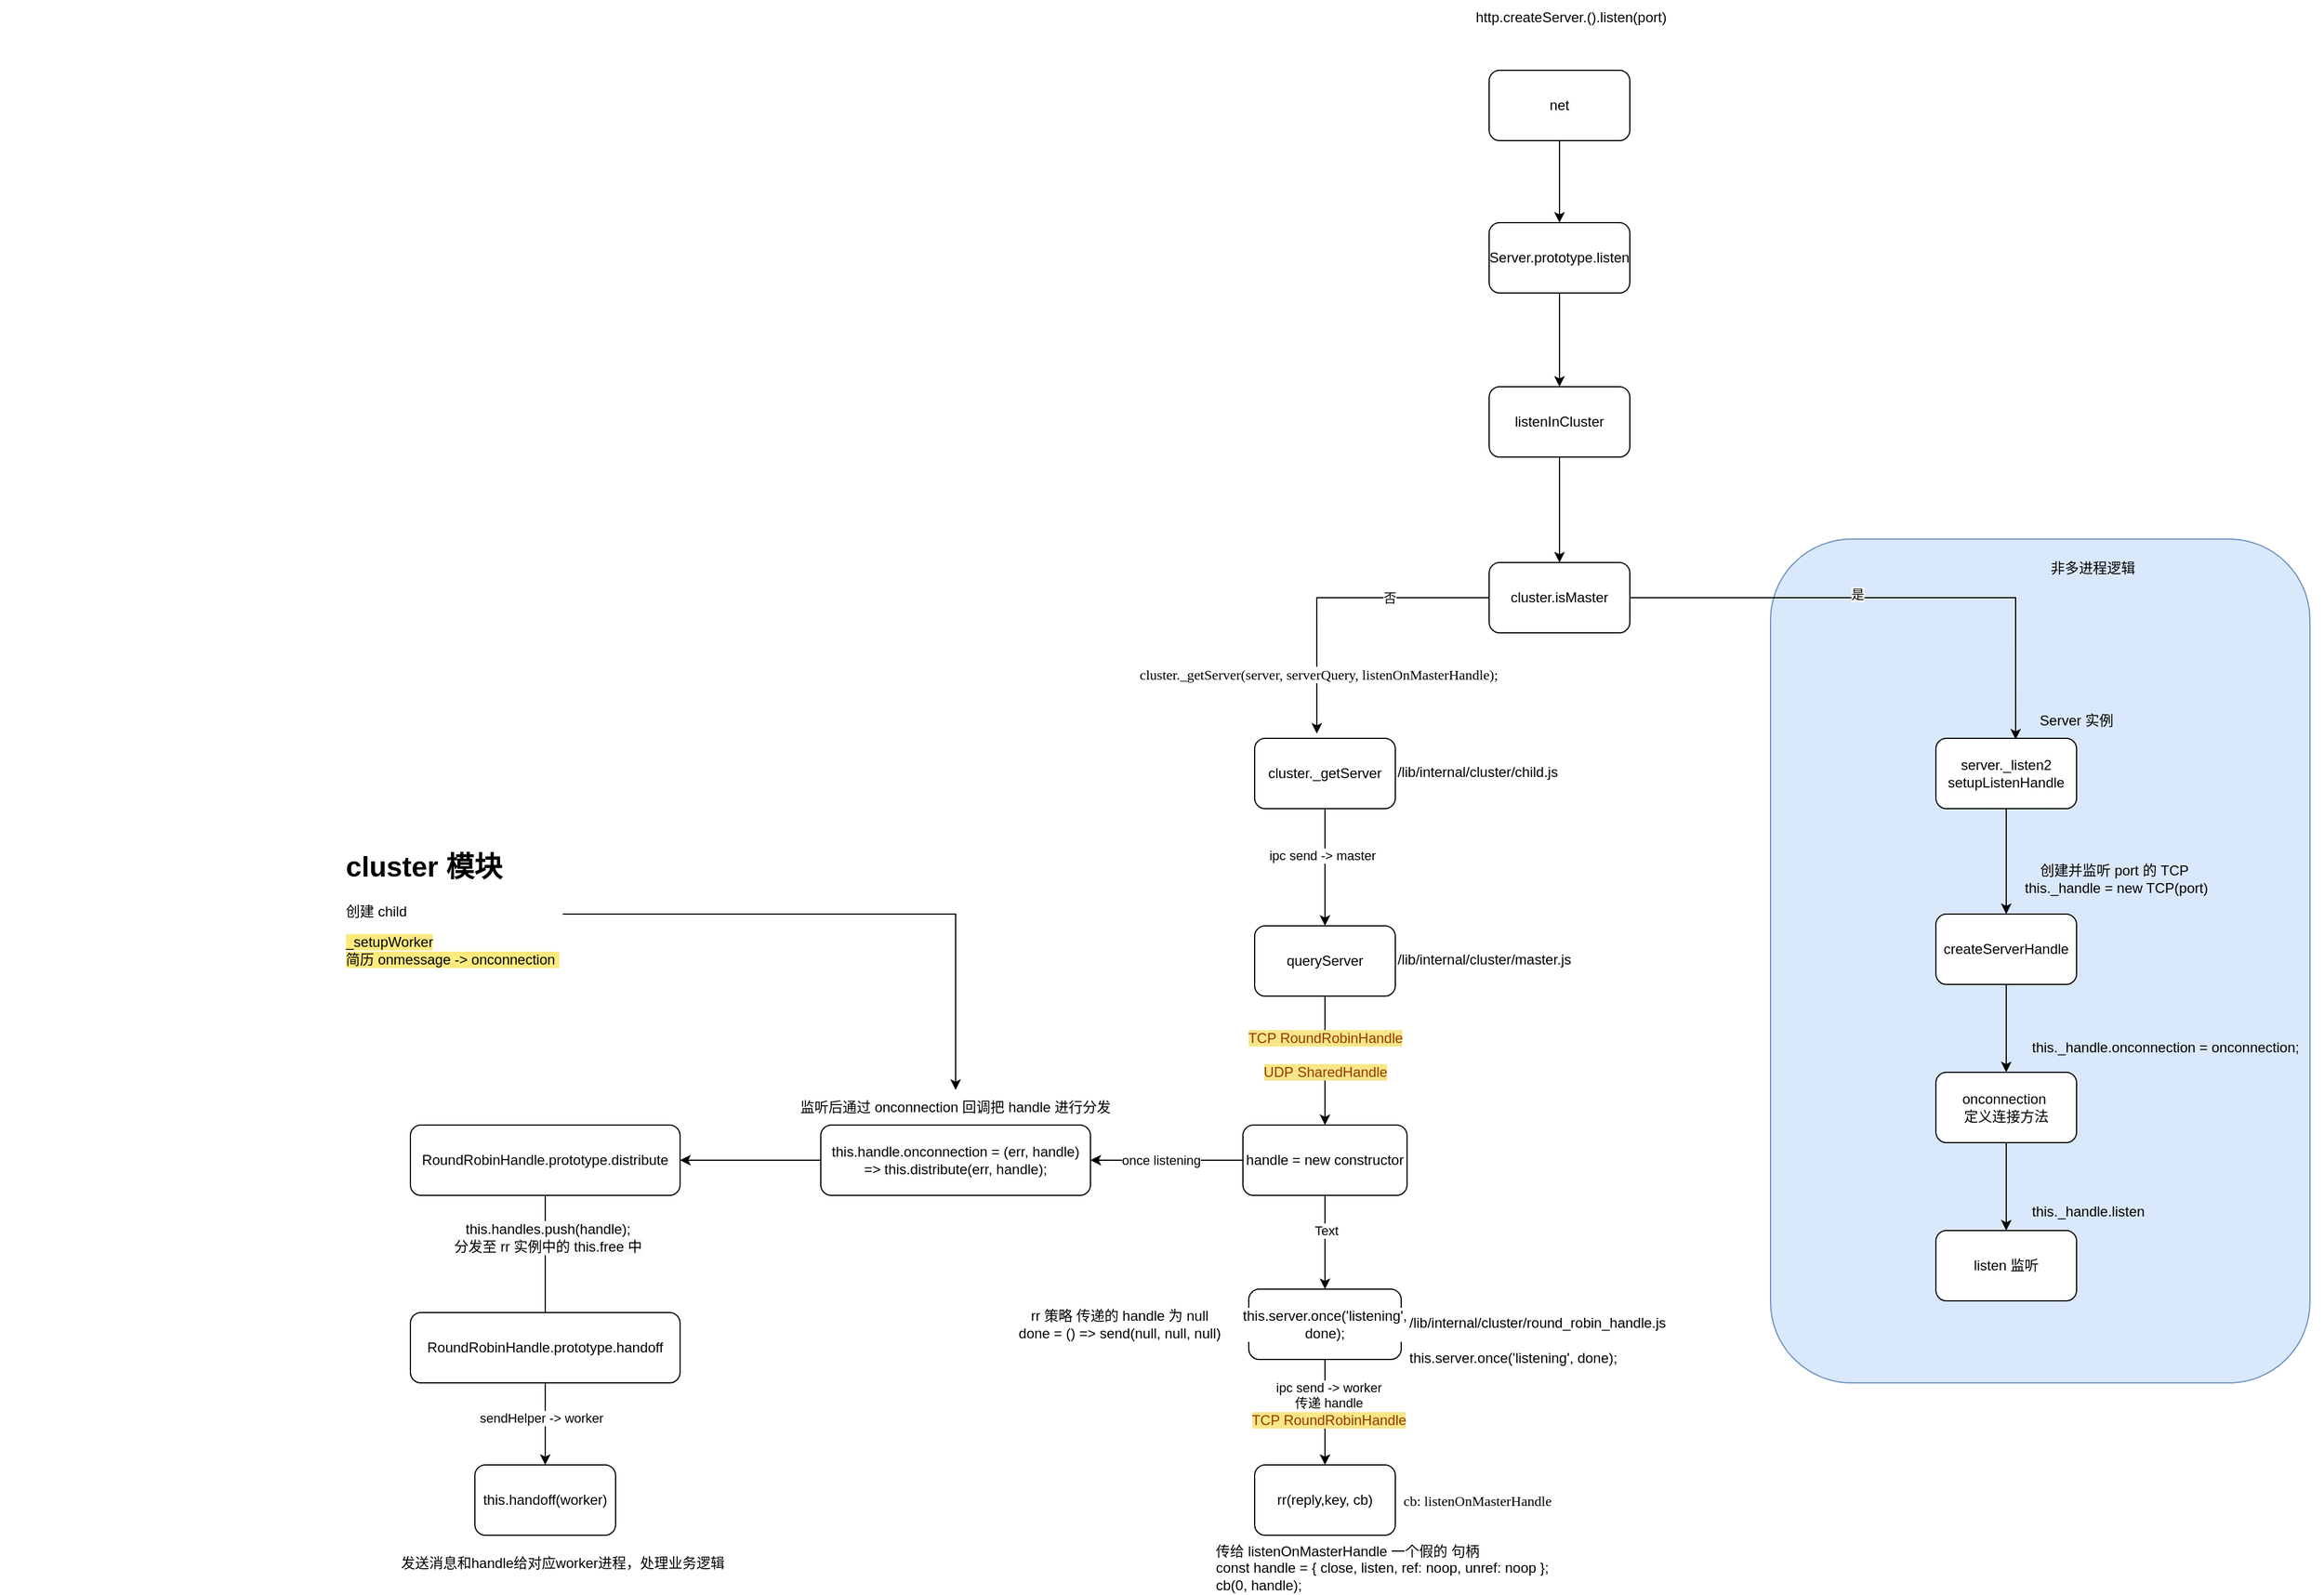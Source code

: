 <mxfile version="15.8.3" type="github">
  <diagram id="grIwNT-S6jc2hFTfyJrn" name="第 1 页">
    <mxGraphModel dx="2249" dy="762" grid="1" gridSize="10" guides="1" tooltips="1" connect="1" arrows="1" fold="1" page="1" pageScale="1" pageWidth="827" pageHeight="1169" math="0" shadow="0">
      <root>
        <mxCell id="0" />
        <mxCell id="1" parent="0" />
        <mxCell id="RpR4dFwPDh6r1DV2Svan-9" value="" style="rounded=1;whiteSpace=wrap;html=1;fillColor=#dae8fc;strokeColor=#6c8ebf;" vertex="1" parent="1">
          <mxGeometry x="420" y="490" width="460" height="720" as="geometry" />
        </mxCell>
        <mxCell id="lgjimfyzY3b7WuhTQ_To-17" style="edgeStyle=orthogonalEdgeStyle;rounded=0;orthogonalLoop=1;jettySize=auto;html=1;entryX=0.5;entryY=0;entryDx=0;entryDy=0;" parent="1" source="lgjimfyzY3b7WuhTQ_To-1" target="lgjimfyzY3b7WuhTQ_To-2" edge="1">
          <mxGeometry relative="1" as="geometry" />
        </mxCell>
        <mxCell id="lgjimfyzY3b7WuhTQ_To-1" value="net" style="rounded=1;whiteSpace=wrap;html=1;" parent="1" vertex="1">
          <mxGeometry x="180" y="90" width="120" height="60" as="geometry" />
        </mxCell>
        <mxCell id="lgjimfyzY3b7WuhTQ_To-18" style="edgeStyle=orthogonalEdgeStyle;rounded=0;orthogonalLoop=1;jettySize=auto;html=1;entryX=0.5;entryY=0;entryDx=0;entryDy=0;" parent="1" source="lgjimfyzY3b7WuhTQ_To-2" target="lgjimfyzY3b7WuhTQ_To-3" edge="1">
          <mxGeometry relative="1" as="geometry" />
        </mxCell>
        <mxCell id="lgjimfyzY3b7WuhTQ_To-2" value="Server.prototype.listen" style="rounded=1;whiteSpace=wrap;html=1;" parent="1" vertex="1">
          <mxGeometry x="180" y="220" width="120" height="60" as="geometry" />
        </mxCell>
        <mxCell id="lgjimfyzY3b7WuhTQ_To-19" style="edgeStyle=orthogonalEdgeStyle;rounded=0;orthogonalLoop=1;jettySize=auto;html=1;entryX=0.5;entryY=0;entryDx=0;entryDy=0;" parent="1" source="lgjimfyzY3b7WuhTQ_To-3" target="lgjimfyzY3b7WuhTQ_To-4" edge="1">
          <mxGeometry relative="1" as="geometry" />
        </mxCell>
        <mxCell id="lgjimfyzY3b7WuhTQ_To-3" value="listenInCluster" style="rounded=1;whiteSpace=wrap;html=1;" parent="1" vertex="1">
          <mxGeometry x="180" y="360" width="120" height="60" as="geometry" />
        </mxCell>
        <mxCell id="lgjimfyzY3b7WuhTQ_To-13" style="edgeStyle=orthogonalEdgeStyle;rounded=0;orthogonalLoop=1;jettySize=auto;html=1;entryX=0.567;entryY=0.017;entryDx=0;entryDy=0;entryPerimeter=0;" parent="1" source="lgjimfyzY3b7WuhTQ_To-4" target="lgjimfyzY3b7WuhTQ_To-6" edge="1">
          <mxGeometry relative="1" as="geometry" />
        </mxCell>
        <mxCell id="lgjimfyzY3b7WuhTQ_To-14" value="是" style="edgeLabel;html=1;align=center;verticalAlign=middle;resizable=0;points=[];" parent="lgjimfyzY3b7WuhTQ_To-13" vertex="1" connectable="0">
          <mxGeometry x="-0.14" y="3" relative="1" as="geometry">
            <mxPoint as="offset" />
          </mxGeometry>
        </mxCell>
        <mxCell id="lgjimfyzY3b7WuhTQ_To-15" style="edgeStyle=orthogonalEdgeStyle;rounded=0;orthogonalLoop=1;jettySize=auto;html=1;entryX=0.442;entryY=-0.067;entryDx=0;entryDy=0;entryPerimeter=0;" parent="1" source="lgjimfyzY3b7WuhTQ_To-4" target="lgjimfyzY3b7WuhTQ_To-7" edge="1">
          <mxGeometry relative="1" as="geometry" />
        </mxCell>
        <mxCell id="lgjimfyzY3b7WuhTQ_To-16" value="否" style="edgeLabel;html=1;align=center;verticalAlign=middle;resizable=0;points=[];" parent="lgjimfyzY3b7WuhTQ_To-15" vertex="1" connectable="0">
          <mxGeometry x="-0.354" relative="1" as="geometry">
            <mxPoint as="offset" />
          </mxGeometry>
        </mxCell>
        <mxCell id="lgjimfyzY3b7WuhTQ_To-4" value="cluster.isMaster" style="rounded=1;whiteSpace=wrap;html=1;" parent="1" vertex="1">
          <mxGeometry x="180" y="510" width="120" height="60" as="geometry" />
        </mxCell>
        <mxCell id="lgjimfyzY3b7WuhTQ_To-20" style="edgeStyle=orthogonalEdgeStyle;rounded=0;orthogonalLoop=1;jettySize=auto;html=1;entryX=0.5;entryY=0;entryDx=0;entryDy=0;" parent="1" source="lgjimfyzY3b7WuhTQ_To-6" target="lgjimfyzY3b7WuhTQ_To-10" edge="1">
          <mxGeometry relative="1" as="geometry" />
        </mxCell>
        <mxCell id="lgjimfyzY3b7WuhTQ_To-6" value="server._listen2&lt;br&gt;setupListenHandle" style="rounded=1;whiteSpace=wrap;html=1;" parent="1" vertex="1">
          <mxGeometry x="561" y="660" width="120" height="60" as="geometry" />
        </mxCell>
        <mxCell id="lgjimfyzY3b7WuhTQ_To-26" style="edgeStyle=orthogonalEdgeStyle;rounded=0;orthogonalLoop=1;jettySize=auto;html=1;entryX=0.5;entryY=0;entryDx=0;entryDy=0;fontColor=#000000;" parent="1" source="lgjimfyzY3b7WuhTQ_To-7" target="lgjimfyzY3b7WuhTQ_To-25" edge="1">
          <mxGeometry relative="1" as="geometry" />
        </mxCell>
        <mxCell id="lgjimfyzY3b7WuhTQ_To-27" value="ipc send -&amp;gt; master&amp;nbsp;" style="edgeLabel;html=1;align=center;verticalAlign=middle;resizable=0;points=[];fontColor=#000000;" parent="lgjimfyzY3b7WuhTQ_To-26" vertex="1" connectable="0">
          <mxGeometry x="-0.2" y="-1" relative="1" as="geometry">
            <mxPoint as="offset" />
          </mxGeometry>
        </mxCell>
        <mxCell id="lgjimfyzY3b7WuhTQ_To-7" value="cluster._getServer" style="rounded=1;whiteSpace=wrap;html=1;" parent="1" vertex="1">
          <mxGeometry x="-20" y="660" width="120" height="60" as="geometry" />
        </mxCell>
        <mxCell id="lgjimfyzY3b7WuhTQ_To-8" value="http.createServer.().listen(port)" style="text;html=1;strokeColor=none;fillColor=none;align=center;verticalAlign=middle;whiteSpace=wrap;rounded=0;" parent="1" vertex="1">
          <mxGeometry x="160" y="30" width="180" height="30" as="geometry" />
        </mxCell>
        <mxCell id="RpR4dFwPDh6r1DV2Svan-2" style="edgeStyle=orthogonalEdgeStyle;rounded=0;orthogonalLoop=1;jettySize=auto;html=1;entryX=0.5;entryY=0;entryDx=0;entryDy=0;" edge="1" parent="1" source="lgjimfyzY3b7WuhTQ_To-10" target="RpR4dFwPDh6r1DV2Svan-1">
          <mxGeometry relative="1" as="geometry" />
        </mxCell>
        <mxCell id="lgjimfyzY3b7WuhTQ_To-10" value="createServerHandle" style="rounded=1;whiteSpace=wrap;html=1;" parent="1" vertex="1">
          <mxGeometry x="561" y="810" width="120" height="60" as="geometry" />
        </mxCell>
        <mxCell id="lgjimfyzY3b7WuhTQ_To-11" value="创建并监听 port 的 TCP&amp;nbsp; &lt;br&gt;this._handle = new TCP(port)" style="text;html=1;strokeColor=none;fillColor=none;align=center;verticalAlign=middle;whiteSpace=wrap;rounded=0;" parent="1" vertex="1">
          <mxGeometry x="630" y="760" width="170" height="40" as="geometry" />
        </mxCell>
        <mxCell id="lgjimfyzY3b7WuhTQ_To-12" value="Server 实例" style="text;html=1;strokeColor=none;fillColor=none;align=center;verticalAlign=middle;whiteSpace=wrap;rounded=0;" parent="1" vertex="1">
          <mxGeometry x="641" y="630" width="80" height="30" as="geometry" />
        </mxCell>
        <mxCell id="lgjimfyzY3b7WuhTQ_To-22" value="&lt;pre style=&quot;font-family: &amp;#34;fira code&amp;#34; ; font-size: 9pt&quot;&gt;&lt;span style=&quot;background-color: rgb(255 , 255 , 255)&quot;&gt;cluster._getServer(server, serverQuery, listenOnMasterHandle&lt;/span&gt;&lt;span style=&quot;background-color: rgb(255 , 255 , 255)&quot;&gt;);&lt;/span&gt;&lt;span style=&quot;color: rgb(137 , 221 , 255) ; background-color: rgb(38 , 50 , 56)&quot;&gt;&lt;br&gt;&lt;/span&gt;&lt;/pre&gt;" style="text;whiteSpace=wrap;html=1;" parent="1" vertex="1">
          <mxGeometry x="-120" y="580" width="380" height="50" as="geometry" />
        </mxCell>
        <mxCell id="lgjimfyzY3b7WuhTQ_To-23" value="/lib/internal/cluster/child.js" style="text;whiteSpace=wrap;html=1;fontColor=#000000;" parent="1" vertex="1">
          <mxGeometry x="100" y="675" width="160" height="30" as="geometry" />
        </mxCell>
        <mxCell id="lgjimfyzY3b7WuhTQ_To-30" style="edgeStyle=orthogonalEdgeStyle;rounded=0;orthogonalLoop=1;jettySize=auto;html=1;entryX=0.5;entryY=0;entryDx=0;entryDy=0;fontColor=#000000;" parent="1" source="lgjimfyzY3b7WuhTQ_To-25" target="lgjimfyzY3b7WuhTQ_To-29" edge="1">
          <mxGeometry relative="1" as="geometry" />
        </mxCell>
        <mxCell id="lgjimfyzY3b7WuhTQ_To-31" value="&lt;span style=&quot;color: rgb(149 , 56 , 0) ; font-family: , , &amp;#34;sf mono&amp;#34; , &amp;#34;menlo&amp;#34; , &amp;#34;consolas&amp;#34; , &amp;#34;liberation mono&amp;#34; , monospace ; font-size: 12px ; background-color: rgb(248 , 230 , 136)&quot;&gt;TCP RoundRobinHandle&lt;br&gt;&lt;br&gt;UDP&amp;nbsp;&lt;/span&gt;&lt;span style=&quot;color: rgb(149 , 56 , 0) ; font-family: , , &amp;#34;sf mono&amp;#34; , &amp;#34;menlo&amp;#34; , &amp;#34;consolas&amp;#34; , &amp;#34;liberation mono&amp;#34; , monospace ; font-size: 12px ; background-color: rgb(248 , 230 , 136)&quot;&gt;SharedHandle&lt;/span&gt;&lt;span style=&quot;color: rgb(149 , 56 , 0) ; font-family: , , &amp;#34;sf mono&amp;#34; , &amp;#34;menlo&amp;#34; , &amp;#34;consolas&amp;#34; , &amp;#34;liberation mono&amp;#34; , monospace ; font-size: 12px ; background-color: rgb(248 , 230 , 136)&quot;&gt;&lt;br&gt;&lt;/span&gt;" style="edgeLabel;html=1;align=center;verticalAlign=middle;resizable=0;points=[];fontColor=#000000;" parent="lgjimfyzY3b7WuhTQ_To-30" vertex="1" connectable="0">
          <mxGeometry x="-0.291" y="-2" relative="1" as="geometry">
            <mxPoint x="2" y="11" as="offset" />
          </mxGeometry>
        </mxCell>
        <mxCell id="lgjimfyzY3b7WuhTQ_To-25" value="queryServer" style="rounded=1;whiteSpace=wrap;html=1;labelBackgroundColor=#FFFFFF;fontColor=#000000;" parent="1" vertex="1">
          <mxGeometry x="-20" y="820" width="120" height="60" as="geometry" />
        </mxCell>
        <mxCell id="lgjimfyzY3b7WuhTQ_To-28" value="/lib/internal/cluster/master.js" style="text;whiteSpace=wrap;html=1;fontColor=#000000;" parent="1" vertex="1">
          <mxGeometry x="100" y="835" width="170" height="30" as="geometry" />
        </mxCell>
        <mxCell id="lgjimfyzY3b7WuhTQ_To-52" style="edgeStyle=orthogonalEdgeStyle;rounded=0;orthogonalLoop=1;jettySize=auto;html=1;entryX=0.5;entryY=0;entryDx=0;entryDy=0;fontColor=#000000;" parent="1" source="lgjimfyzY3b7WuhTQ_To-29" target="lgjimfyzY3b7WuhTQ_To-50" edge="1">
          <mxGeometry relative="1" as="geometry" />
        </mxCell>
        <mxCell id="lgjimfyzY3b7WuhTQ_To-53" value="Text" style="edgeLabel;html=1;align=center;verticalAlign=middle;resizable=0;points=[];fontColor=#000000;" parent="lgjimfyzY3b7WuhTQ_To-52" vertex="1" connectable="0">
          <mxGeometry x="-0.25" y="1" relative="1" as="geometry">
            <mxPoint as="offset" />
          </mxGeometry>
        </mxCell>
        <mxCell id="TFFa3XyZHY26HvmLJQv9-61" style="edgeStyle=orthogonalEdgeStyle;rounded=0;orthogonalLoop=1;jettySize=auto;html=1;entryX=1;entryY=0.5;entryDx=0;entryDy=0;fontFamily=Helvetica;fontColor=#000000;" parent="1" source="lgjimfyzY3b7WuhTQ_To-29" target="TFFa3XyZHY26HvmLJQv9-57" edge="1">
          <mxGeometry relative="1" as="geometry" />
        </mxCell>
        <mxCell id="lgjimfyzY3b7WuhTQ_To-29" value="handle = new constructor" style="rounded=1;whiteSpace=wrap;html=1;labelBackgroundColor=#FFFFFF;fontColor=#000000;" parent="1" vertex="1">
          <mxGeometry x="-30" y="990" width="140" height="60" as="geometry" />
        </mxCell>
        <mxCell id="lgjimfyzY3b7WuhTQ_To-59" style="edgeStyle=orthogonalEdgeStyle;rounded=0;orthogonalLoop=1;jettySize=auto;html=1;entryX=0.5;entryY=0;entryDx=0;entryDy=0;fontColor=#000000;" parent="1" source="lgjimfyzY3b7WuhTQ_To-50" target="lgjimfyzY3b7WuhTQ_To-58" edge="1">
          <mxGeometry relative="1" as="geometry" />
        </mxCell>
        <mxCell id="lgjimfyzY3b7WuhTQ_To-50" value="this.server.once(&#39;listening&#39;, done);" style="rounded=1;whiteSpace=wrap;html=1;labelBackgroundColor=#FFFFFF;fontColor=#000000;" parent="1" vertex="1">
          <mxGeometry x="-25" y="1130" width="130" height="60" as="geometry" />
        </mxCell>
        <mxCell id="lgjimfyzY3b7WuhTQ_To-58" value="rr(reply,key, cb)" style="rounded=1;whiteSpace=wrap;html=1;labelBackgroundColor=#FFFFFF;fontColor=#000000;" parent="1" vertex="1">
          <mxGeometry x="-20" y="1280" width="120" height="60" as="geometry" />
        </mxCell>
        <mxCell id="TFFa3XyZHY26HvmLJQv9-2" value="ipc send -&amp;gt; worker&lt;br&gt;传递 handle&lt;br&gt;&lt;span style=&quot;color: rgb(149 , 56 , 0) ; font-size: 12px ; background-color: rgb(248 , 230 , 136)&quot;&gt;TCP RoundRobinHandle&lt;/span&gt;" style="edgeLabel;html=1;align=center;verticalAlign=middle;resizable=0;points=[];fontColor=#000000;" parent="1" vertex="1" connectable="0">
          <mxGeometry x="70" y="1090" as="geometry">
            <mxPoint x="-27" y="138" as="offset" />
          </mxGeometry>
        </mxCell>
        <mxCell id="TFFa3XyZHY26HvmLJQv9-4" value="/lib/internal/cluster/round_robin_handle.js" style="text;whiteSpace=wrap;html=1;fontFamily=Helvetica;fontColor=#000000;" parent="1" vertex="1">
          <mxGeometry x="110" y="1145" width="240" height="30" as="geometry" />
        </mxCell>
        <mxCell id="TFFa3XyZHY26HvmLJQv9-5" value="rr 策略 传递的 handle 为 null&lt;br&gt;done = () =&amp;gt; send(null, null, null)" style="text;html=1;strokeColor=none;fillColor=none;align=center;verticalAlign=middle;whiteSpace=wrap;rounded=0;labelBackgroundColor=#FFFFFF;fontFamily=Helvetica;fontColor=#000000;" parent="1" vertex="1">
          <mxGeometry x="-230" y="1145" width="190" height="30" as="geometry" />
        </mxCell>
        <mxCell id="TFFa3XyZHY26HvmLJQv9-6" value="&lt;pre style=&quot;color: rgb(0 , 0 , 0) ; font-size: 9pt ; font-style: normal ; font-weight: 400 ; letter-spacing: normal ; text-align: left ; text-indent: 0px ; text-transform: none ; word-spacing: 0px ; background-color: rgb(248 , 249 , 250) ; font-family: &amp;#34;fira code&amp;#34;&quot;&gt;&lt;span style=&quot;background-color: rgb(255 , 255 , 255)&quot;&gt;cb: listenOnMasterHandle&lt;/span&gt;&lt;/pre&gt;" style="text;whiteSpace=wrap;html=1;fontFamily=Helvetica;fontColor=#000000;" parent="1" vertex="1">
          <mxGeometry x="105" y="1285" width="150" height="50" as="geometry" />
        </mxCell>
        <mxCell id="TFFa3XyZHY26HvmLJQv9-40" value="传给 listenOnMasterHandle 一个假的 句柄&lt;br&gt;const handle = { close, listen, ref: noop, unref: noop };&lt;br&gt;cb(0, handle);&amp;nbsp;" style="text;whiteSpace=wrap;html=1;fontFamily=Helvetica;fontColor=#000000;" parent="1" vertex="1">
          <mxGeometry x="-55" y="1340" width="310" height="40" as="geometry" />
        </mxCell>
        <mxCell id="TFFa3XyZHY26HvmLJQv9-50" value="" style="edgeStyle=orthogonalEdgeStyle;rounded=0;orthogonalLoop=1;jettySize=auto;html=1;fontFamily=Helvetica;fontColor=#000000;" parent="1" source="TFFa3XyZHY26HvmLJQv9-51" edge="1">
          <mxGeometry relative="1" as="geometry">
            <mxPoint x="-625" y="1170" as="targetPoint" />
          </mxGeometry>
        </mxCell>
        <mxCell id="TFFa3XyZHY26HvmLJQv9-51" value="RoundRobinHandle.prototype.distribute" style="rounded=1;whiteSpace=wrap;html=1;labelBackgroundColor=#FFFFFF;fontColor=#000000;" parent="1" vertex="1">
          <mxGeometry x="-740" y="990" width="230" height="60" as="geometry" />
        </mxCell>
        <mxCell id="TFFa3XyZHY26HvmLJQv9-52" value="&lt;span style=&quot;font-size: 12px ; background-color: rgb(248 , 249 , 250)&quot;&gt;this.handles.push(handle);&lt;/span&gt;&lt;br style=&quot;font-size: 12px ; background-color: rgb(248 , 249 , 250)&quot;&gt;&lt;span style=&quot;font-size: 12px ; background-color: rgb(248 , 249 , 250)&quot;&gt;分发至 rr 实例中的 this.free 中&lt;/span&gt;" style="edgeLabel;html=1;align=center;verticalAlign=middle;resizable=0;points=[];fontColor=#000000;" parent="1" vertex="1" connectable="0">
          <mxGeometry x="-610" y="1100" as="geometry">
            <mxPoint x="-13" y="-14" as="offset" />
          </mxGeometry>
        </mxCell>
        <mxCell id="TFFa3XyZHY26HvmLJQv9-53" style="edgeStyle=orthogonalEdgeStyle;rounded=0;orthogonalLoop=1;jettySize=auto;html=1;fontFamily=Helvetica;fontColor=#000000;" parent="1" source="TFFa3XyZHY26HvmLJQv9-54" edge="1">
          <mxGeometry relative="1" as="geometry">
            <mxPoint x="-625" y="1280" as="targetPoint" />
          </mxGeometry>
        </mxCell>
        <mxCell id="TFFa3XyZHY26HvmLJQv9-54" value="RoundRobinHandle.prototype.handoff" style="rounded=1;whiteSpace=wrap;html=1;labelBackgroundColor=#FFFFFF;fontColor=#000000;" parent="1" vertex="1">
          <mxGeometry x="-740" y="1150" width="230" height="60" as="geometry" />
        </mxCell>
        <mxCell id="TFFa3XyZHY26HvmLJQv9-55" value="this.handoff(worker)" style="rounded=1;whiteSpace=wrap;html=1;labelBackgroundColor=#FFFFFF;labelBorderColor=none;fontFamily=Helvetica;fontColor=#000000;" parent="1" vertex="1">
          <mxGeometry x="-685" y="1280" width="120" height="60" as="geometry" />
        </mxCell>
        <mxCell id="TFFa3XyZHY26HvmLJQv9-56" value="发送消息和handle给对应worker进程，处理业务逻辑" style="text;whiteSpace=wrap;html=1;fontFamily=Helvetica;fontColor=#000000;" parent="1" vertex="1">
          <mxGeometry x="-750" y="1350" width="300" height="30" as="geometry" />
        </mxCell>
        <mxCell id="TFFa3XyZHY26HvmLJQv9-64" style="edgeStyle=orthogonalEdgeStyle;rounded=0;orthogonalLoop=1;jettySize=auto;html=1;fontFamily=Helvetica;fontColor=#000000;" parent="1" source="TFFa3XyZHY26HvmLJQv9-57" target="TFFa3XyZHY26HvmLJQv9-51" edge="1">
          <mxGeometry relative="1" as="geometry" />
        </mxCell>
        <mxCell id="TFFa3XyZHY26HvmLJQv9-57" value="this.handle.onconnection = (err, handle) =&amp;gt; this.distribute(err, handle);" style="rounded=1;whiteSpace=wrap;html=1;labelBackgroundColor=#FFFFFF;fontColor=#000000;" parent="1" vertex="1">
          <mxGeometry x="-390" y="990" width="230" height="60" as="geometry" />
        </mxCell>
        <mxCell id="TFFa3XyZHY26HvmLJQv9-58" value="监听后通过 onconnection 回调把 handle 进行分发" style="text;html=1;strokeColor=none;fillColor=none;align=center;verticalAlign=middle;whiteSpace=wrap;rounded=0;labelBackgroundColor=#FFFFFF;labelBorderColor=none;fontFamily=Helvetica;fontColor=#000000;" parent="1" vertex="1">
          <mxGeometry x="-415" y="960" width="280" height="30" as="geometry" />
        </mxCell>
        <mxCell id="TFFa3XyZHY26HvmLJQv9-59" value="sendHelper -&amp;gt; worker&amp;nbsp;" style="edgeLabel;html=1;align=center;verticalAlign=middle;resizable=0;points=[];fontColor=#000000;" parent="1" vertex="1" connectable="0">
          <mxGeometry x="-1090" y="1130" as="geometry">
            <mxPoint x="463" y="110" as="offset" />
          </mxGeometry>
        </mxCell>
        <mxCell id="TFFa3XyZHY26HvmLJQv9-62" value="once listening" style="edgeLabel;html=1;align=center;verticalAlign=middle;resizable=0;points=[];fontFamily=Helvetica;fontColor=#000000;" parent="1" vertex="1" connectable="0">
          <mxGeometry x="-100" y="1020" as="geometry" />
        </mxCell>
        <mxCell id="TFFa3XyZHY26HvmLJQv9-66" style="edgeStyle=orthogonalEdgeStyle;rounded=0;orthogonalLoop=1;jettySize=auto;html=1;fontFamily=Helvetica;fontColor=#000000;" parent="1" source="TFFa3XyZHY26HvmLJQv9-65" target="TFFa3XyZHY26HvmLJQv9-58" edge="1">
          <mxGeometry relative="1" as="geometry" />
        </mxCell>
        <mxCell id="TFFa3XyZHY26HvmLJQv9-65" value="&lt;h1&gt;cluster 模块&lt;/h1&gt;&lt;p&gt;创建 child&amp;nbsp;&lt;/p&gt;&lt;span class=&quot;pl-en&quot; style=&quot;box-sizing: border-box ; font-family: , , &amp;#34;sf mono&amp;#34; , &amp;#34;menlo&amp;#34; , &amp;#34;consolas&amp;#34; , &amp;#34;liberation mono&amp;#34; , monospace&quot;&gt;&lt;span class=&quot;selection-highlight&quot; style=&quot;box-sizing: border-box&quot;&gt;&lt;span class=&quot;pl-token active&quot; style=&quot;box-sizing: border-box ; cursor: pointer ; background: rgb(255 , 234 , 127)&quot;&gt;_setupWorker&lt;br&gt;简历 onmessage -&amp;gt; onconnection&amp;nbsp;&lt;br&gt;&lt;/span&gt;&lt;/span&gt;&lt;/span&gt;&lt;span style=&quot;box-sizing: border-box ; color: rgb(36 , 41 , 47) ; font-family: , , &amp;#34;sf mono&amp;#34; , &amp;#34;menlo&amp;#34; , &amp;#34;consolas&amp;#34; , &amp;#34;liberation mono&amp;#34; , monospace&quot;&gt; &lt;/span&gt;" style="text;html=1;strokeColor=none;fillColor=none;spacing=5;spacingTop=-20;whiteSpace=wrap;overflow=hidden;rounded=0;labelBackgroundColor=#FFFFFF;labelBorderColor=none;fontFamily=Helvetica;fontColor=#000000;" parent="1" vertex="1">
          <mxGeometry x="-800" y="750" width="190" height="120" as="geometry" />
        </mxCell>
        <mxCell id="TFFa3XyZHY26HvmLJQv9-67" value="this.server.once(&#39;listening&#39;, done);" style="text;whiteSpace=wrap;html=1;fontFamily=Helvetica;fontColor=#000000;" parent="1" vertex="1">
          <mxGeometry x="110" y="1175" width="200" height="30" as="geometry" />
        </mxCell>
        <mxCell id="RpR4dFwPDh6r1DV2Svan-6" style="edgeStyle=orthogonalEdgeStyle;rounded=0;orthogonalLoop=1;jettySize=auto;html=1;entryX=0.5;entryY=0;entryDx=0;entryDy=0;" edge="1" parent="1" source="RpR4dFwPDh6r1DV2Svan-1" target="RpR4dFwPDh6r1DV2Svan-4">
          <mxGeometry relative="1" as="geometry" />
        </mxCell>
        <mxCell id="RpR4dFwPDh6r1DV2Svan-1" value="onconnection&amp;nbsp;&lt;br&gt;定义连接方法" style="rounded=1;whiteSpace=wrap;html=1;" vertex="1" parent="1">
          <mxGeometry x="561" y="945" width="120" height="60" as="geometry" />
        </mxCell>
        <mxCell id="RpR4dFwPDh6r1DV2Svan-3" value="this._handle.onconnection = onconnection;" style="text;whiteSpace=wrap;html=1;" vertex="1" parent="1">
          <mxGeometry x="641" y="910" width="250" height="30" as="geometry" />
        </mxCell>
        <mxCell id="RpR4dFwPDh6r1DV2Svan-4" value="listen 监听" style="rounded=1;whiteSpace=wrap;html=1;" vertex="1" parent="1">
          <mxGeometry x="561" y="1080" width="120" height="60" as="geometry" />
        </mxCell>
        <mxCell id="RpR4dFwPDh6r1DV2Svan-5" value="this._handle.listen" style="text;whiteSpace=wrap;html=1;" vertex="1" parent="1">
          <mxGeometry x="641" y="1050" width="120" height="30" as="geometry" />
        </mxCell>
        <mxCell id="RpR4dFwPDh6r1DV2Svan-10" value="非多进程逻辑" style="text;html=1;strokeColor=none;fillColor=none;align=center;verticalAlign=middle;whiteSpace=wrap;rounded=0;" vertex="1" parent="1">
          <mxGeometry x="650" y="500" width="90" height="30" as="geometry" />
        </mxCell>
      </root>
    </mxGraphModel>
  </diagram>
</mxfile>
